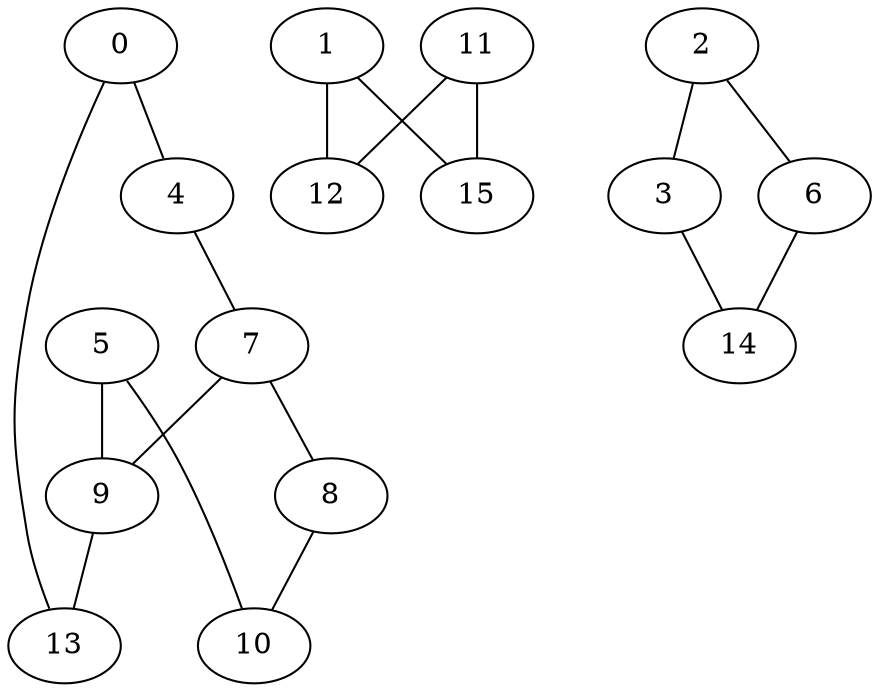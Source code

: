 graph "sampletest150-mod1_image21.bmp" {
	0	 [type=corner,
		x=234,
		y=196];
	4	 [type=corner,
		x=309,
		y=171];
	0 -- 4	 [angle0="-.32",
		frequency=1,
		type0=line];
	13	 [type=corner,
		x=234,
		y=258];
	0 -- 13	 [angle0="-1.57",
		frequency=1,
		type0=line];
	1	 [type=corner,
		x=382,
		y=58];
	12	 [type=corner,
		x=136,
		y=52];
	1 -- 12	 [angle0=".02",
		frequency=1,
		type0=line];
	15	 [type=corner,
		x=385,
		y=468];
	1 -- 15	 [angle0="1.56",
		frequency=1,
		type0=line];
	2	 [type=corner,
		x=209,
		y=143];
	3	 [type=corner,
		x=327,
		y=157];
	2 -- 3	 [angle0=".12",
		frequency=1,
		type0=line];
	6	 [type=corner,
		x=193,
		y=356];
	2 -- 6	 [angle0="-1.50",
		frequency=1,
		type0=line];
	14	 [type=corner,
		x=324,
		y=358];
	3 -- 14	 [angle0="-1.56",
		frequency=1,
		type0=line];
	7	 [type=intersection,
		x=310,
		y=249];
	4 -- 7	 [angle0="1.56",
		frequency=1,
		type0=line];
	5	 [type=corner,
		x=232,
		y=265];
	9	 [type=intersection,
		x=219,
		y=269];
	5 -- 9	 [angle0="-.30",
		frequency=1,
		type0=line];
	10	 [type=corner,
		x=216,
		y=341];
	5 -- 10	 [angle0="-1.36",
		frequency=1,
		type0=line];
	6 -- 14	 [angle0=".02",
		frequency=1,
		type0=line];
	8	 [type=corner,
		x=290,
		y=319];
	7 -- 8	 [angle0="-1.29",
		frequency=1,
		type0=line];
	7 -- 9	 [angle0="-.22",
		frequency=1,
		type0=line];
	8 -- 10	 [angle0="-.29",
		frequency=1,
		type0=line];
	9 -- 13	 [angle0="-.63",
		frequency=1,
		type0=line];
	11	 [type=corner,
		x=140,
		y=453];
	11 -- 12	 [angle0="1.56",
		frequency=1,
		type0=line];
	11 -- 15	 [angle0=".06",
		frequency=1,
		type0=line];
}
